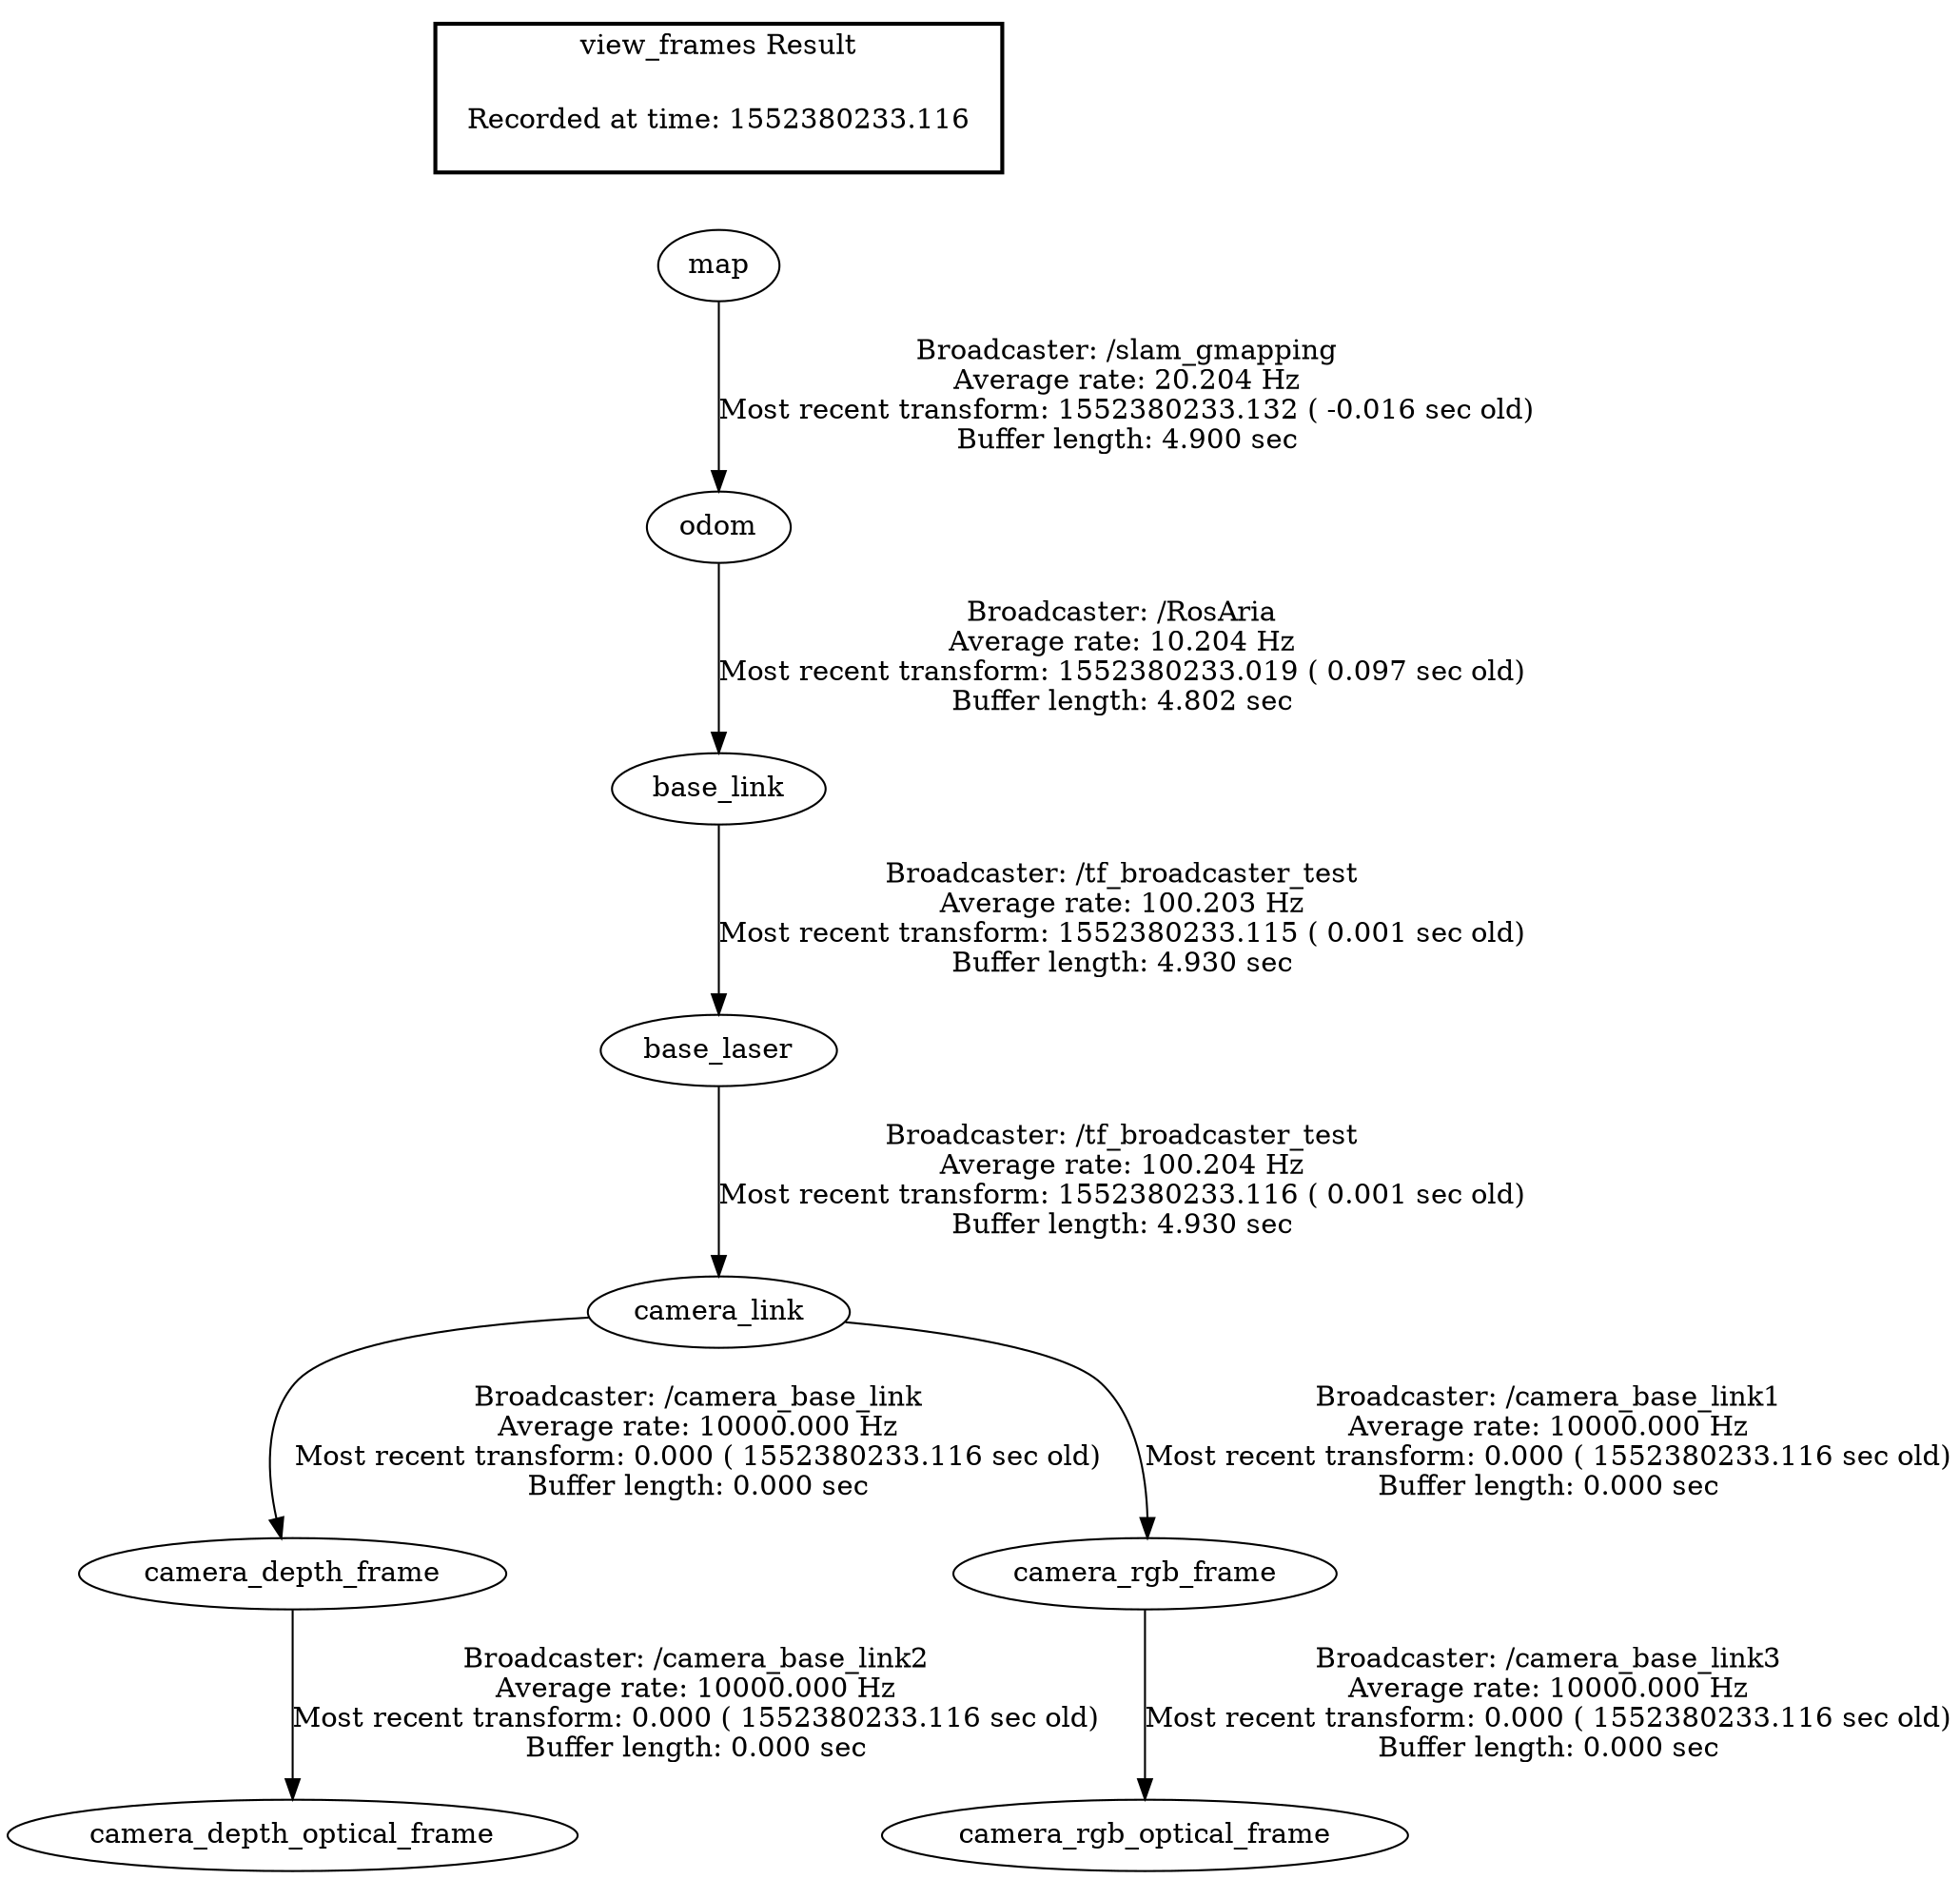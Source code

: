 digraph G {
"camera_depth_frame" -> "camera_depth_optical_frame"[label="Broadcaster: /camera_base_link2\nAverage rate: 10000.000 Hz\nMost recent transform: 0.000 ( 1552380233.116 sec old)\nBuffer length: 0.000 sec\n"];
"camera_link" -> "camera_depth_frame"[label="Broadcaster: /camera_base_link\nAverage rate: 10000.000 Hz\nMost recent transform: 0.000 ( 1552380233.116 sec old)\nBuffer length: 0.000 sec\n"];
"camera_link" -> "camera_rgb_frame"[label="Broadcaster: /camera_base_link1\nAverage rate: 10000.000 Hz\nMost recent transform: 0.000 ( 1552380233.116 sec old)\nBuffer length: 0.000 sec\n"];
"base_laser" -> "camera_link"[label="Broadcaster: /tf_broadcaster_test\nAverage rate: 100.204 Hz\nMost recent transform: 1552380233.116 ( 0.001 sec old)\nBuffer length: 4.930 sec\n"];
"camera_rgb_frame" -> "camera_rgb_optical_frame"[label="Broadcaster: /camera_base_link3\nAverage rate: 10000.000 Hz\nMost recent transform: 0.000 ( 1552380233.116 sec old)\nBuffer length: 0.000 sec\n"];
"map" -> "odom"[label="Broadcaster: /slam_gmapping\nAverage rate: 20.204 Hz\nMost recent transform: 1552380233.132 ( -0.016 sec old)\nBuffer length: 4.900 sec\n"];
"base_link" -> "base_laser"[label="Broadcaster: /tf_broadcaster_test\nAverage rate: 100.203 Hz\nMost recent transform: 1552380233.115 ( 0.001 sec old)\nBuffer length: 4.930 sec\n"];
"odom" -> "base_link"[label="Broadcaster: /RosAria\nAverage rate: 10.204 Hz\nMost recent transform: 1552380233.019 ( 0.097 sec old)\nBuffer length: 4.802 sec\n"];
edge [style=invis];
 subgraph cluster_legend { style=bold; color=black; label ="view_frames Result";
"Recorded at time: 1552380233.116"[ shape=plaintext ] ;
 }->"map";
}